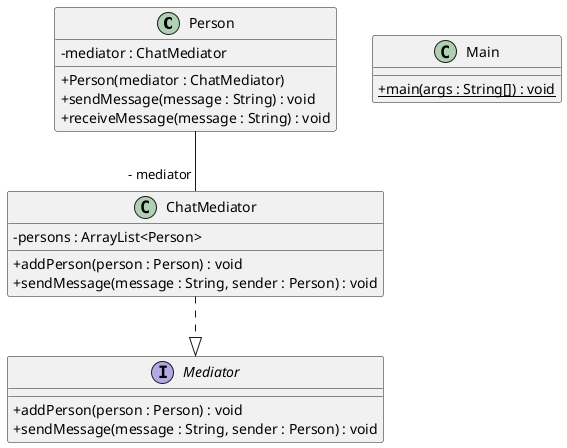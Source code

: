 @startuml
skinparam classAttributeIconSize 0
class Person{
- mediator : ChatMediator
+ Person(mediator : ChatMediator)
+ sendMessage(message : String) : void
+ receiveMessage(message : String) : void
}
class ChatMediator{
- persons : ArrayList<Person>
+ addPerson(person : Person) : void
+ sendMessage(message : String, sender : Person) : void
}
ChatMediator ..|> Mediator
class Main{
+ {static} main(args : String[]) : void
}
Person--"- mediator" ChatMediator
interface Mediator{
+ addPerson(person : Person) : void
+ sendMessage(message : String, sender : Person) : void
}
@enduml